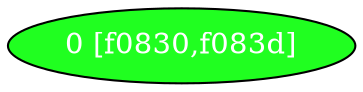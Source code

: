 diGraph libnss3{
	libnss3_0  [style=filled fillcolor="#20FF20" fontcolor="#ffffff" shape=oval label="0 [f0830,f083d]"]


}